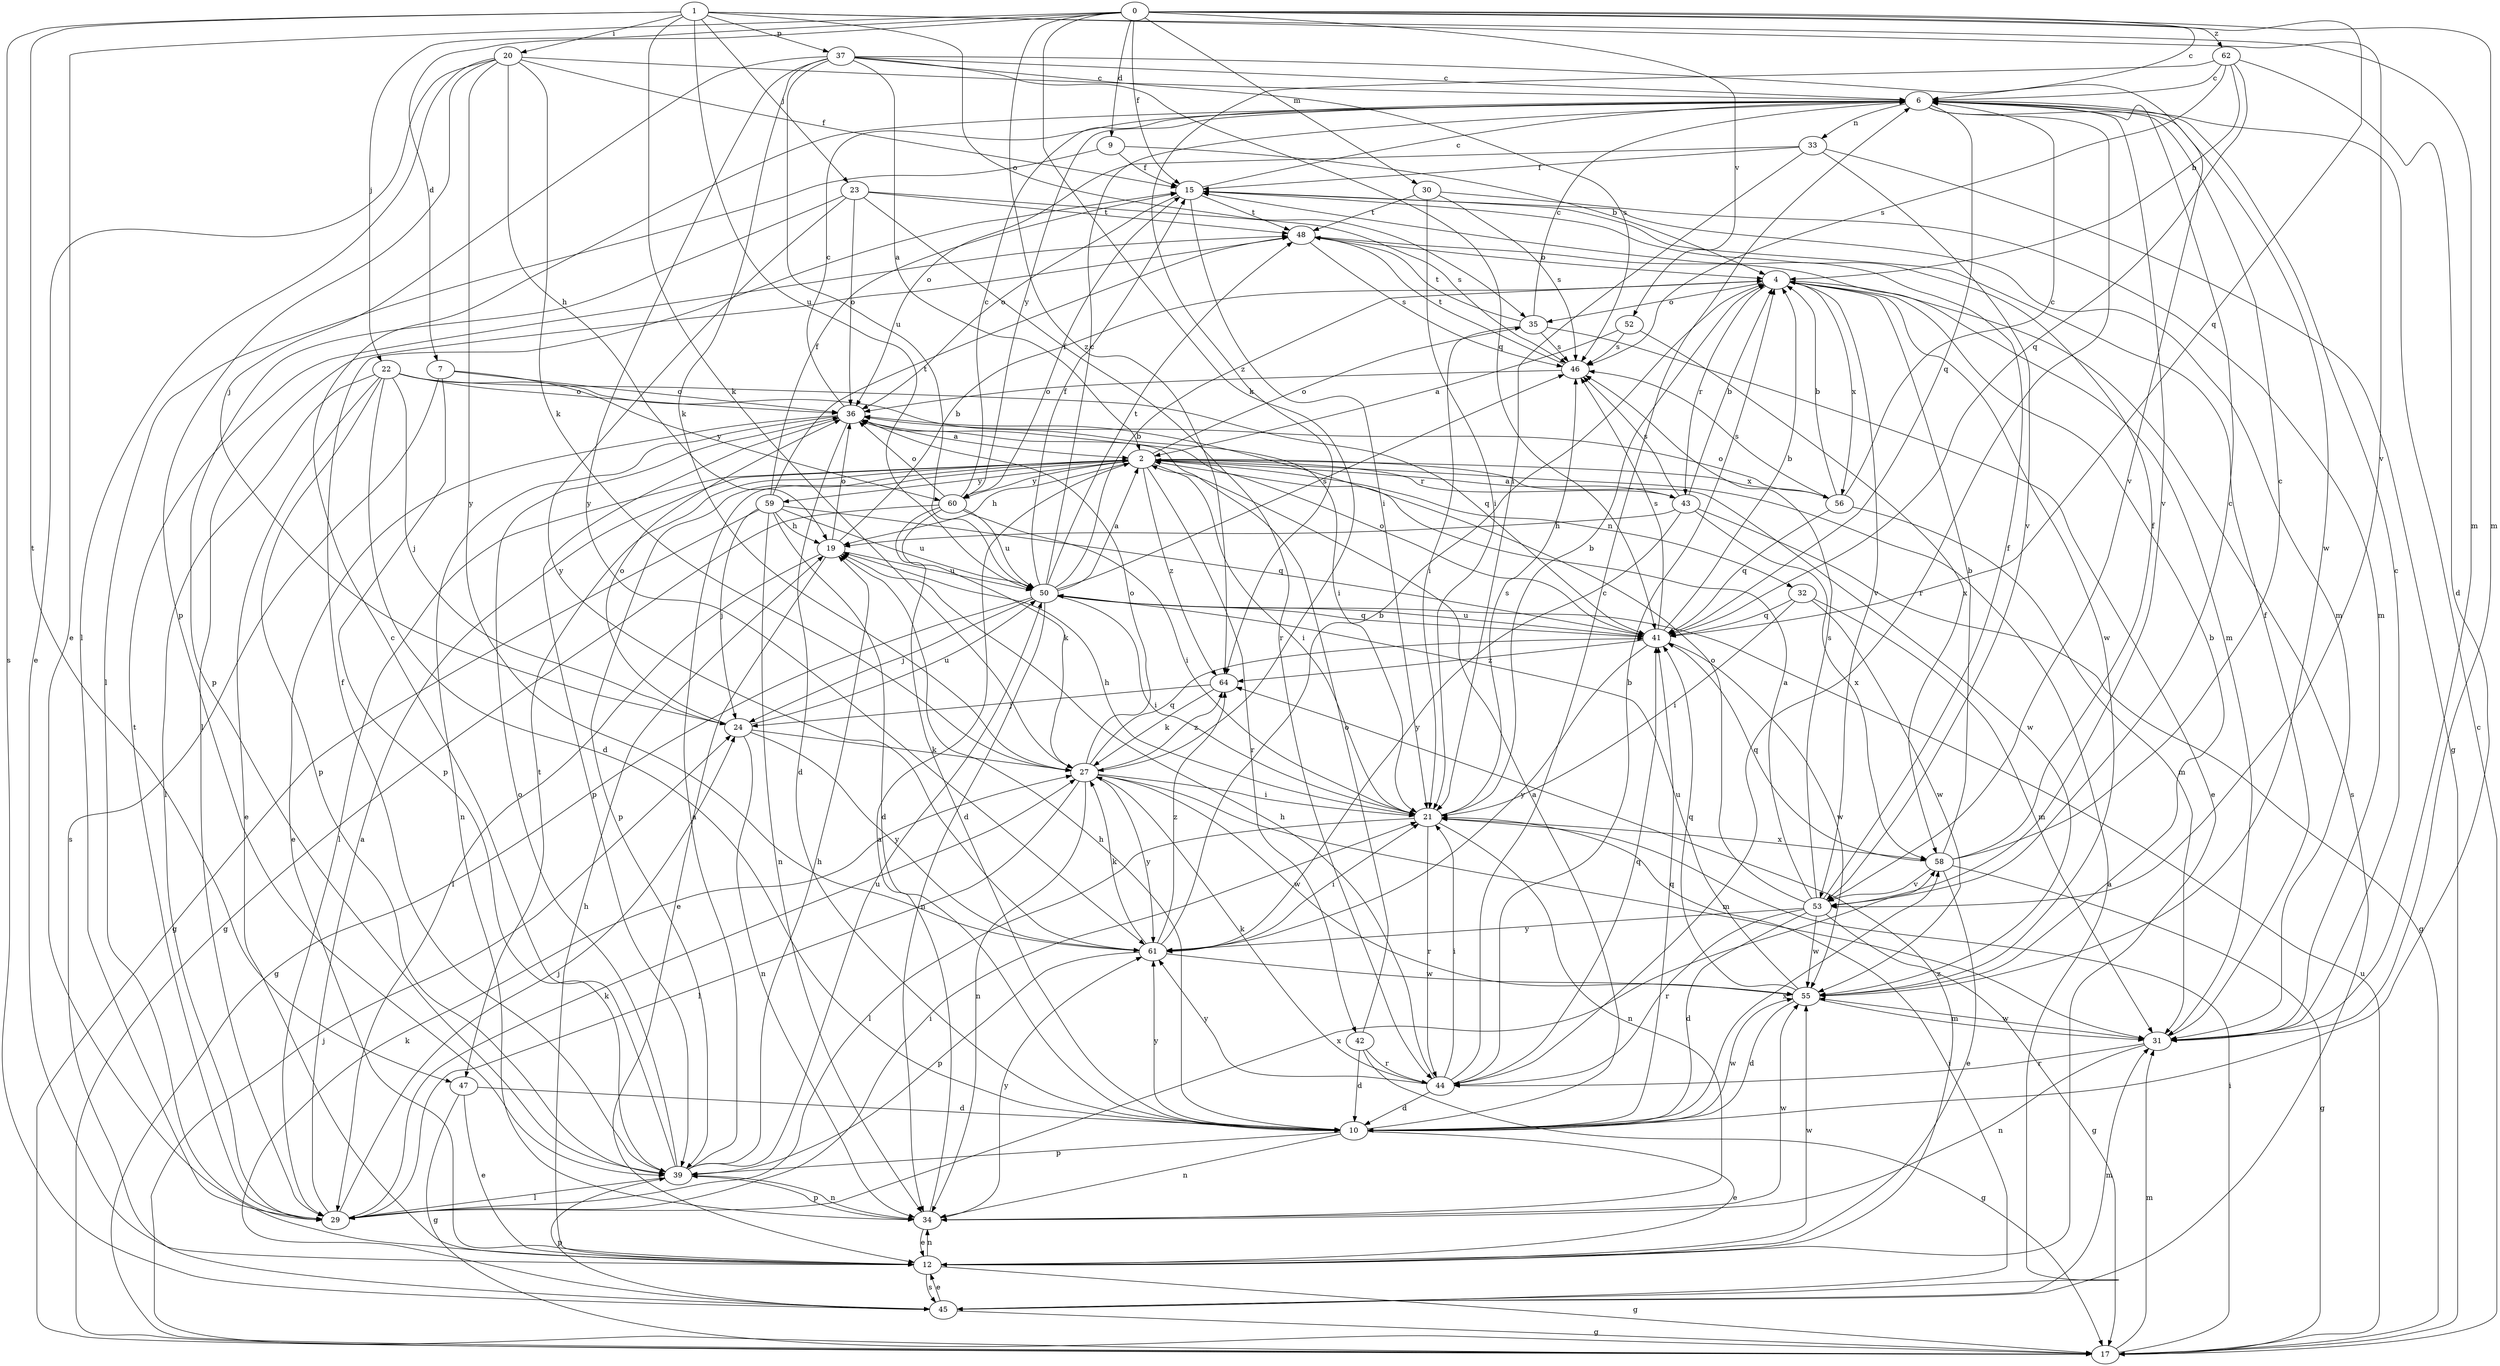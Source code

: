 strict digraph  {
0;
1;
2;
4;
6;
7;
9;
10;
12;
15;
17;
19;
20;
21;
22;
23;
24;
27;
29;
30;
31;
32;
33;
34;
35;
36;
37;
39;
41;
42;
43;
44;
45;
46;
47;
48;
50;
52;
53;
55;
56;
58;
59;
60;
61;
62;
64;
0 -> 6  [label=c];
0 -> 7  [label=d];
0 -> 9  [label=d];
0 -> 12  [label=e];
0 -> 15  [label=f];
0 -> 22  [label=j];
0 -> 27  [label=k];
0 -> 30  [label=m];
0 -> 31  [label=m];
0 -> 41  [label=q];
0 -> 52  [label=v];
0 -> 62  [label=z];
0 -> 64  [label=z];
1 -> 20  [label=i];
1 -> 23  [label=j];
1 -> 27  [label=k];
1 -> 31  [label=m];
1 -> 35  [label=o];
1 -> 37  [label=p];
1 -> 45  [label=s];
1 -> 47  [label=t];
1 -> 50  [label=u];
1 -> 53  [label=v];
2 -> 19  [label=h];
2 -> 21  [label=i];
2 -> 29  [label=l];
2 -> 32  [label=n];
2 -> 35  [label=o];
2 -> 39  [label=p];
2 -> 42  [label=r];
2 -> 43  [label=r];
2 -> 47  [label=t];
2 -> 55  [label=w];
2 -> 56  [label=x];
2 -> 59  [label=y];
2 -> 60  [label=y];
2 -> 64  [label=z];
4 -> 35  [label=o];
4 -> 43  [label=r];
4 -> 45  [label=s];
4 -> 53  [label=v];
4 -> 55  [label=w];
4 -> 56  [label=x];
6 -> 33  [label=n];
6 -> 41  [label=q];
6 -> 44  [label=r];
6 -> 53  [label=v];
6 -> 55  [label=w];
6 -> 60  [label=y];
7 -> 36  [label=o];
7 -> 39  [label=p];
7 -> 45  [label=s];
7 -> 60  [label=y];
9 -> 4  [label=b];
9 -> 15  [label=f];
9 -> 29  [label=l];
10 -> 2  [label=a];
10 -> 12  [label=e];
10 -> 19  [label=h];
10 -> 34  [label=n];
10 -> 39  [label=p];
10 -> 41  [label=q];
10 -> 55  [label=w];
10 -> 58  [label=x];
10 -> 61  [label=y];
12 -> 17  [label=g];
12 -> 19  [label=h];
12 -> 34  [label=n];
12 -> 45  [label=s];
12 -> 55  [label=w];
12 -> 64  [label=z];
15 -> 6  [label=c];
15 -> 21  [label=i];
15 -> 31  [label=m];
15 -> 36  [label=o];
15 -> 48  [label=t];
17 -> 6  [label=c];
17 -> 21  [label=i];
17 -> 24  [label=j];
17 -> 31  [label=m];
17 -> 50  [label=u];
19 -> 4  [label=b];
19 -> 12  [label=e];
19 -> 29  [label=l];
19 -> 36  [label=o];
19 -> 50  [label=u];
20 -> 6  [label=c];
20 -> 12  [label=e];
20 -> 15  [label=f];
20 -> 19  [label=h];
20 -> 27  [label=k];
20 -> 29  [label=l];
20 -> 39  [label=p];
20 -> 61  [label=y];
21 -> 4  [label=b];
21 -> 19  [label=h];
21 -> 29  [label=l];
21 -> 34  [label=n];
21 -> 44  [label=r];
21 -> 46  [label=s];
21 -> 58  [label=x];
22 -> 10  [label=d];
22 -> 12  [label=e];
22 -> 21  [label=i];
22 -> 24  [label=j];
22 -> 29  [label=l];
22 -> 36  [label=o];
22 -> 39  [label=p];
22 -> 41  [label=q];
23 -> 36  [label=o];
23 -> 39  [label=p];
23 -> 44  [label=r];
23 -> 46  [label=s];
23 -> 48  [label=t];
23 -> 61  [label=y];
24 -> 27  [label=k];
24 -> 34  [label=n];
24 -> 36  [label=o];
24 -> 50  [label=u];
24 -> 61  [label=y];
27 -> 21  [label=i];
27 -> 29  [label=l];
27 -> 31  [label=m];
27 -> 34  [label=n];
27 -> 36  [label=o];
27 -> 41  [label=q];
27 -> 55  [label=w];
27 -> 61  [label=y];
27 -> 64  [label=z];
29 -> 2  [label=a];
29 -> 21  [label=i];
29 -> 24  [label=j];
29 -> 27  [label=k];
29 -> 48  [label=t];
29 -> 58  [label=x];
30 -> 21  [label=i];
30 -> 31  [label=m];
30 -> 46  [label=s];
30 -> 48  [label=t];
31 -> 6  [label=c];
31 -> 15  [label=f];
31 -> 34  [label=n];
31 -> 44  [label=r];
31 -> 55  [label=w];
32 -> 21  [label=i];
32 -> 31  [label=m];
32 -> 41  [label=q];
32 -> 55  [label=w];
33 -> 15  [label=f];
33 -> 17  [label=g];
33 -> 21  [label=i];
33 -> 36  [label=o];
33 -> 53  [label=v];
34 -> 2  [label=a];
34 -> 12  [label=e];
34 -> 39  [label=p];
34 -> 55  [label=w];
34 -> 61  [label=y];
35 -> 6  [label=c];
35 -> 12  [label=e];
35 -> 21  [label=i];
35 -> 46  [label=s];
35 -> 48  [label=t];
36 -> 2  [label=a];
36 -> 6  [label=c];
36 -> 10  [label=d];
36 -> 12  [label=e];
36 -> 34  [label=n];
36 -> 39  [label=p];
37 -> 2  [label=a];
37 -> 6  [label=c];
37 -> 24  [label=j];
37 -> 27  [label=k];
37 -> 41  [label=q];
37 -> 46  [label=s];
37 -> 50  [label=u];
37 -> 53  [label=v];
37 -> 61  [label=y];
39 -> 2  [label=a];
39 -> 6  [label=c];
39 -> 15  [label=f];
39 -> 19  [label=h];
39 -> 29  [label=l];
39 -> 34  [label=n];
39 -> 36  [label=o];
39 -> 50  [label=u];
41 -> 4  [label=b];
41 -> 36  [label=o];
41 -> 46  [label=s];
41 -> 50  [label=u];
41 -> 55  [label=w];
41 -> 61  [label=y];
41 -> 64  [label=z];
42 -> 10  [label=d];
42 -> 17  [label=g];
42 -> 36  [label=o];
42 -> 44  [label=r];
43 -> 2  [label=a];
43 -> 4  [label=b];
43 -> 17  [label=g];
43 -> 19  [label=h];
43 -> 46  [label=s];
43 -> 58  [label=x];
43 -> 61  [label=y];
44 -> 4  [label=b];
44 -> 6  [label=c];
44 -> 10  [label=d];
44 -> 19  [label=h];
44 -> 21  [label=i];
44 -> 27  [label=k];
44 -> 41  [label=q];
44 -> 61  [label=y];
45 -> 2  [label=a];
45 -> 12  [label=e];
45 -> 17  [label=g];
45 -> 21  [label=i];
45 -> 27  [label=k];
45 -> 31  [label=m];
45 -> 39  [label=p];
46 -> 36  [label=o];
46 -> 48  [label=t];
47 -> 10  [label=d];
47 -> 12  [label=e];
47 -> 17  [label=g];
48 -> 4  [label=b];
48 -> 29  [label=l];
48 -> 31  [label=m];
48 -> 46  [label=s];
50 -> 2  [label=a];
50 -> 4  [label=b];
50 -> 6  [label=c];
50 -> 15  [label=f];
50 -> 17  [label=g];
50 -> 21  [label=i];
50 -> 24  [label=j];
50 -> 34  [label=n];
50 -> 41  [label=q];
50 -> 46  [label=s];
50 -> 48  [label=t];
52 -> 2  [label=a];
52 -> 46  [label=s];
52 -> 58  [label=x];
53 -> 2  [label=a];
53 -> 6  [label=c];
53 -> 10  [label=d];
53 -> 15  [label=f];
53 -> 17  [label=g];
53 -> 36  [label=o];
53 -> 44  [label=r];
53 -> 46  [label=s];
53 -> 55  [label=w];
53 -> 61  [label=y];
55 -> 4  [label=b];
55 -> 10  [label=d];
55 -> 31  [label=m];
55 -> 41  [label=q];
55 -> 50  [label=u];
56 -> 4  [label=b];
56 -> 6  [label=c];
56 -> 31  [label=m];
56 -> 36  [label=o];
56 -> 41  [label=q];
56 -> 46  [label=s];
58 -> 4  [label=b];
58 -> 6  [label=c];
58 -> 12  [label=e];
58 -> 15  [label=f];
58 -> 17  [label=g];
58 -> 41  [label=q];
58 -> 53  [label=v];
59 -> 10  [label=d];
59 -> 15  [label=f];
59 -> 17  [label=g];
59 -> 19  [label=h];
59 -> 24  [label=j];
59 -> 34  [label=n];
59 -> 41  [label=q];
59 -> 48  [label=t];
59 -> 50  [label=u];
60 -> 6  [label=c];
60 -> 10  [label=d];
60 -> 15  [label=f];
60 -> 17  [label=g];
60 -> 21  [label=i];
60 -> 27  [label=k];
60 -> 36  [label=o];
60 -> 50  [label=u];
61 -> 4  [label=b];
61 -> 21  [label=i];
61 -> 27  [label=k];
61 -> 39  [label=p];
61 -> 55  [label=w];
61 -> 64  [label=z];
62 -> 4  [label=b];
62 -> 6  [label=c];
62 -> 10  [label=d];
62 -> 41  [label=q];
62 -> 46  [label=s];
62 -> 64  [label=z];
64 -> 24  [label=j];
64 -> 27  [label=k];
}
